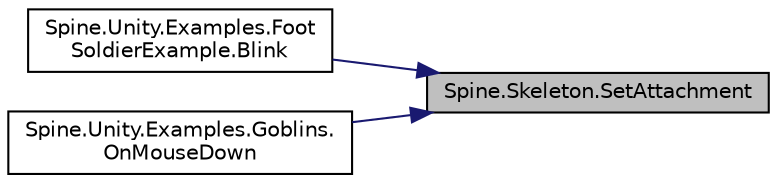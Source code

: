 digraph "Spine.Skeleton.SetAttachment"
{
 // LATEX_PDF_SIZE
  edge [fontname="Helvetica",fontsize="10",labelfontname="Helvetica",labelfontsize="10"];
  node [fontname="Helvetica",fontsize="10",shape=record];
  rankdir="RL";
  Node1 [label="Spine.Skeleton.SetAttachment",height=0.2,width=0.4,color="black", fillcolor="grey75", style="filled", fontcolor="black",tooltip="May be null."];
  Node1 -> Node2 [dir="back",color="midnightblue",fontsize="10",style="solid",fontname="Helvetica"];
  Node2 [label="Spine.Unity.Examples.Foot\lSoldierExample.Blink",height=0.2,width=0.4,color="black", fillcolor="white", style="filled",URL="$class_spine_1_1_unity_1_1_examples_1_1_foot_soldier_example.html#a0ed2713f9ffd75fbb3656da357bfeb99",tooltip=" "];
  Node1 -> Node3 [dir="back",color="midnightblue",fontsize="10",style="solid",fontname="Helvetica"];
  Node3 [label="Spine.Unity.Examples.Goblins.\lOnMouseDown",height=0.2,width=0.4,color="black", fillcolor="white", style="filled",URL="$class_spine_1_1_unity_1_1_examples_1_1_goblins.html#a28c588c581497bd4708e824113ece6ca",tooltip=" "];
}
